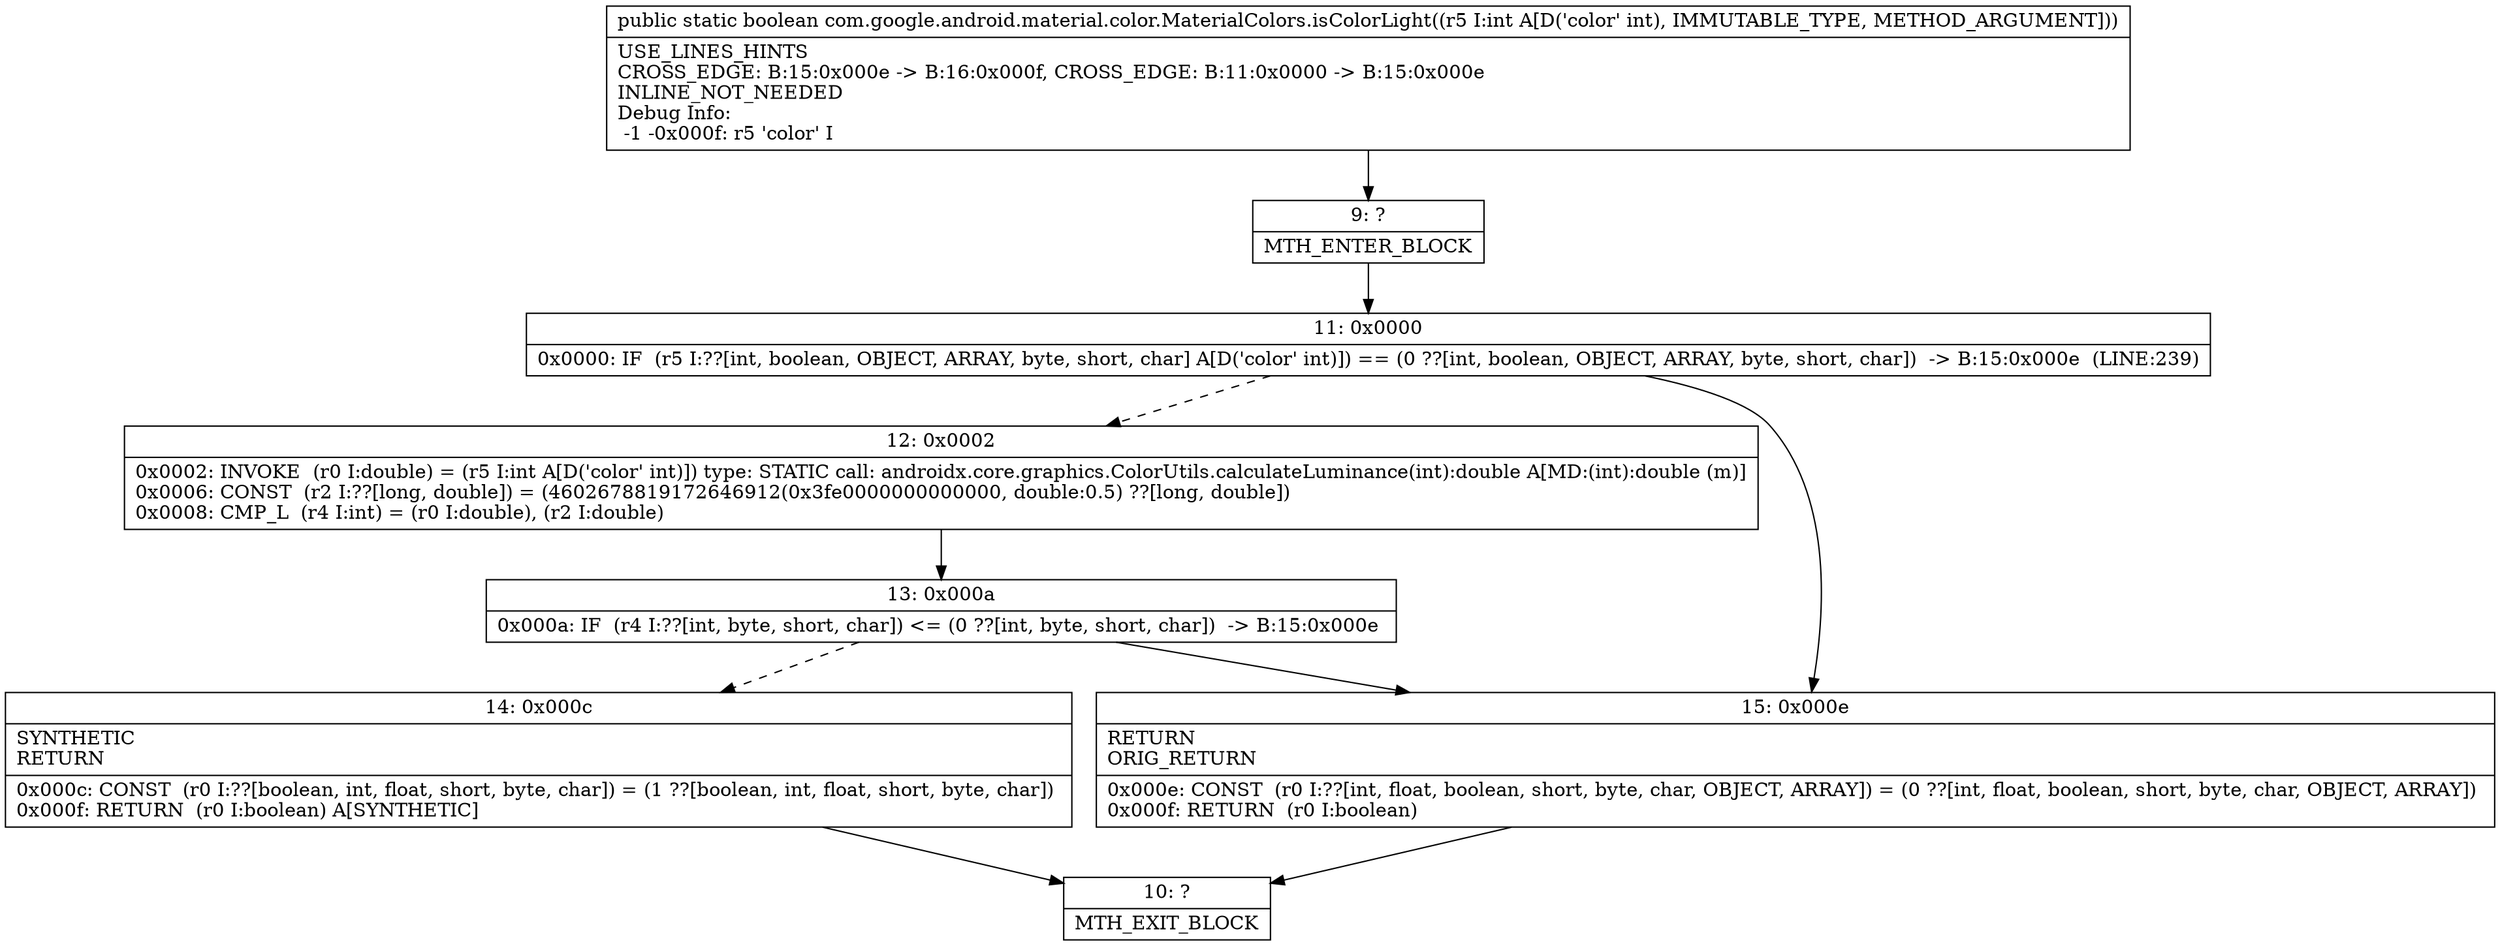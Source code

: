digraph "CFG forcom.google.android.material.color.MaterialColors.isColorLight(I)Z" {
Node_9 [shape=record,label="{9\:\ ?|MTH_ENTER_BLOCK\l}"];
Node_11 [shape=record,label="{11\:\ 0x0000|0x0000: IF  (r5 I:??[int, boolean, OBJECT, ARRAY, byte, short, char] A[D('color' int)]) == (0 ??[int, boolean, OBJECT, ARRAY, byte, short, char])  \-\> B:15:0x000e  (LINE:239)\l}"];
Node_12 [shape=record,label="{12\:\ 0x0002|0x0002: INVOKE  (r0 I:double) = (r5 I:int A[D('color' int)]) type: STATIC call: androidx.core.graphics.ColorUtils.calculateLuminance(int):double A[MD:(int):double (m)]\l0x0006: CONST  (r2 I:??[long, double]) = (4602678819172646912(0x3fe0000000000000, double:0.5) ??[long, double]) \l0x0008: CMP_L  (r4 I:int) = (r0 I:double), (r2 I:double) \l}"];
Node_13 [shape=record,label="{13\:\ 0x000a|0x000a: IF  (r4 I:??[int, byte, short, char]) \<= (0 ??[int, byte, short, char])  \-\> B:15:0x000e \l}"];
Node_14 [shape=record,label="{14\:\ 0x000c|SYNTHETIC\lRETURN\l|0x000c: CONST  (r0 I:??[boolean, int, float, short, byte, char]) = (1 ??[boolean, int, float, short, byte, char]) \l0x000f: RETURN  (r0 I:boolean) A[SYNTHETIC]\l}"];
Node_10 [shape=record,label="{10\:\ ?|MTH_EXIT_BLOCK\l}"];
Node_15 [shape=record,label="{15\:\ 0x000e|RETURN\lORIG_RETURN\l|0x000e: CONST  (r0 I:??[int, float, boolean, short, byte, char, OBJECT, ARRAY]) = (0 ??[int, float, boolean, short, byte, char, OBJECT, ARRAY]) \l0x000f: RETURN  (r0 I:boolean) \l}"];
MethodNode[shape=record,label="{public static boolean com.google.android.material.color.MaterialColors.isColorLight((r5 I:int A[D('color' int), IMMUTABLE_TYPE, METHOD_ARGUMENT]))  | USE_LINES_HINTS\lCROSS_EDGE: B:15:0x000e \-\> B:16:0x000f, CROSS_EDGE: B:11:0x0000 \-\> B:15:0x000e\lINLINE_NOT_NEEDED\lDebug Info:\l  \-1 \-0x000f: r5 'color' I\l}"];
MethodNode -> Node_9;Node_9 -> Node_11;
Node_11 -> Node_12[style=dashed];
Node_11 -> Node_15;
Node_12 -> Node_13;
Node_13 -> Node_14[style=dashed];
Node_13 -> Node_15;
Node_14 -> Node_10;
Node_15 -> Node_10;
}

